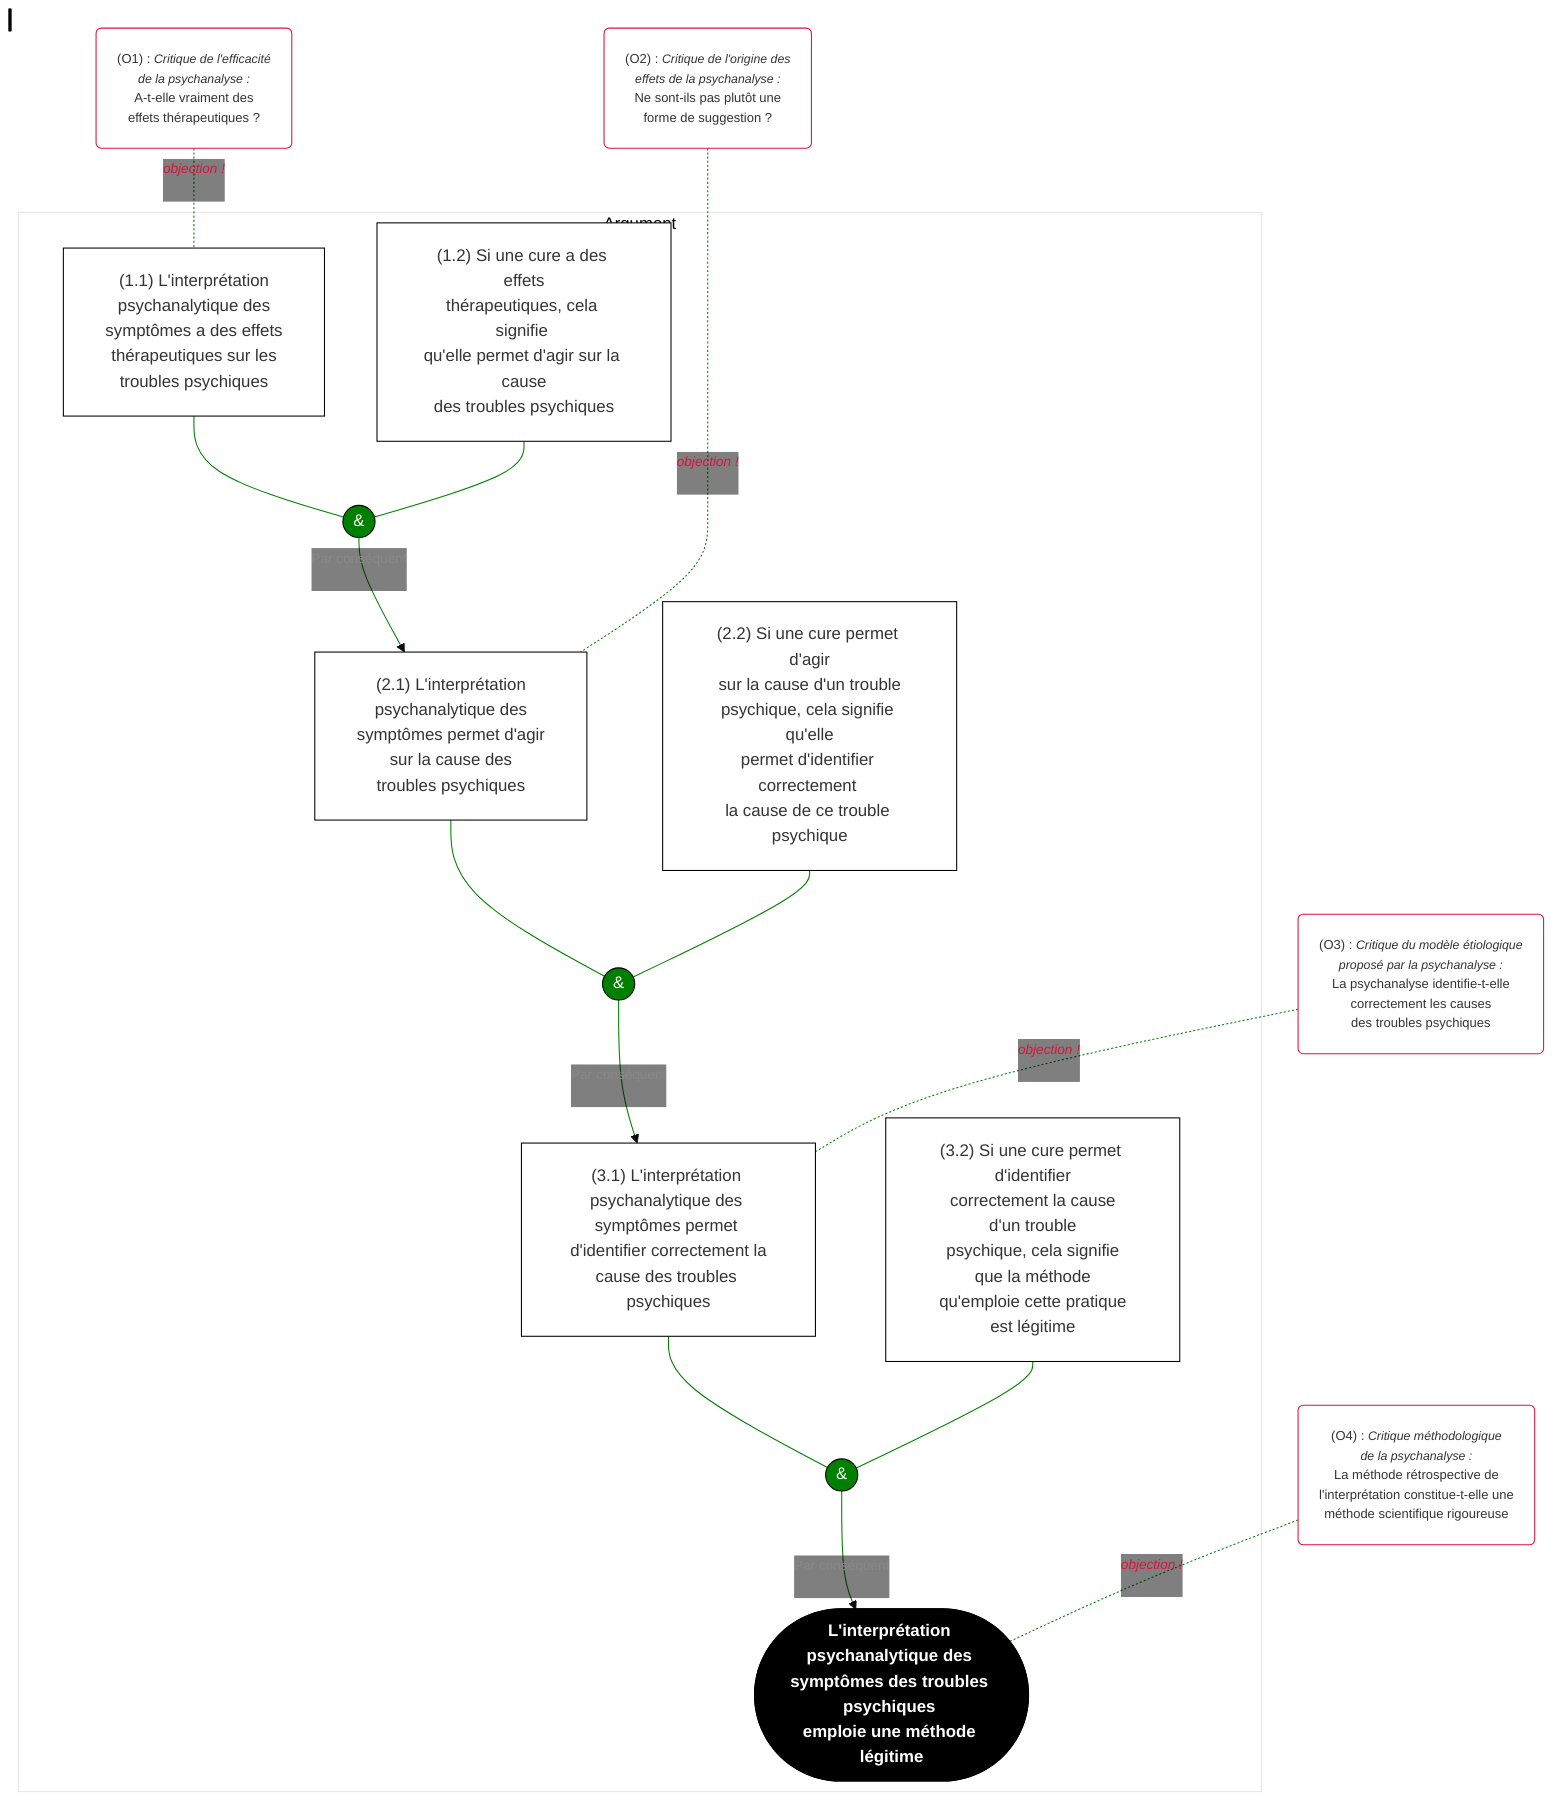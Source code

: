 %%{init: {"theme":"base","themeCSS": "#Argument rect{stroke:transparent; fill:#e5e5e5} #Argument span {color:transparent} .edgeLabel{color:#888; font-size:0.9em; margin-right:3px} .edgeLabel i{color:crimson} .edge-pattern-dotted{stroke:crimson} .edge-pattern-solid{stroke:green} #flowchart-pointEnd{fill:green} g[id*=\"O\"] *{stroke:crimson!important; font-size:0.95em} circle+g span{color:white; } circle{fill:green!important} g[id*=\"C\"] * {fill:black;color:white;font-weight:bold}","themeVariables":{"secondaryColor":"transparent","primaryColor":"white","primaryBorderColor":"black"},"flowchart":{"htmlLabels":true,"padding":20,"rankSpacing":20}} }%%
flowchart TB
%%accTitle: Titre
%%accDescr: Description
subgraph Argument
direction TB
%% 1("Prémisse")
%% Pour utiliser les guillemets dans une prémisse : #quot;
%% 1 -->|Par conséquent|2
%% 1 & 2 --- PL1((&))
%% C(["Conclusion"])
1.1["(1.1) L'interprétation 
psychanalytique des
symptômes a des effets 
thérapeutiques sur les
troubles psychiques"]
1.2["(1.2) Si une cure a des effets
thérapeutiques, cela signifie 
qu'elle permet d'agir sur la cause
des troubles psychiques"]
1.1 & 1.2 --- PL1((&))
PL1-->|Par conséquent|2.1

2.1["(2.1) L'interprétation 
psychanalytique des 
symptômes permet d'agir
sur la cause des
troubles psychiques"]
2.2["(2.2) Si une cure permet d'agir
sur la cause d'un trouble
psychique, cela signifie qu'elle
permet d'identifier correctement 
la cause de ce trouble psychique"]
2.1 & 2.2 --- PL2((&))
PL2-->|Par conséquent|3.1

3.1["(3.1) L'interprétation 
psychanalytique des 
symptômes permet 
d'identifier correctement la
cause des troubles psychiques"]
3.2["(3.2) Si une cure permet d'identifier
 correctement la cause d'un trouble
 psychique, cela signifie que la méthode
 qu'emploie cette pratique est légitime"]
3.1 & 3.2 --- PL3((&))
PL3-->|Par conséquent|C

C(["L'interprétation psychanalytique des 
symptômes des troubles psychiques 
emploie une méthode légitime"])
end
%% OBJECTIONS
%% O1["Objection"]
%% O1-.-|<i>objection !</i>|3

O1("(O1) : <i>Critique de l'efficacité 
de la psychanalyse :</i>
A-t-elle vraiment des
effets thérapeutiques ?")
O1-.-|<i>objection !</i>|1.1
O2("(O2) : <i>Critique de l'origine des 
effets de la psychanalyse :</i> 
Ne sont-ils pas plutôt une 
forme de suggestion ?")
O2-...-|<i>objection !</i>|2.1
O3("(O3) : <i>Critique du modèle étiologique 
proposé par la psychanalyse :</i>
La psychanalyse identifie-t-elle 
correctement les causes 
des troubles psychiques")
O3-.-|<i>objection !</i>|3.1
O4("(O4) : <i>Critique méthodologique 
de la psychanalyse :</i> 
La méthode rétrospective de 
l'interprétation constitue-t-elle une
méthode scientifique rigoureuse")
O4-.-|<i>objection !</i>|C